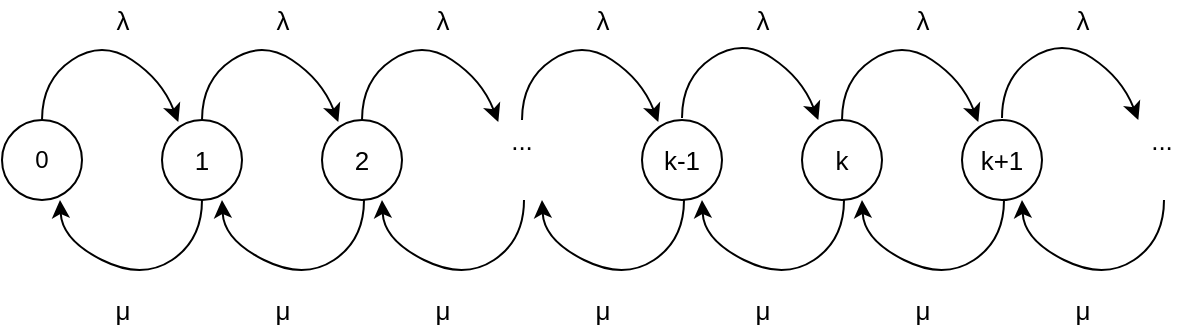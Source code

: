 <mxfile version="14.6.6" type="device"><diagram id="33ah4fqEWdGdj1tx7nHn" name="Page-1"><mxGraphModel dx="981" dy="526" grid="1" gridSize="10" guides="1" tooltips="1" connect="1" arrows="1" fold="1" page="1" pageScale="1" pageWidth="850" pageHeight="1100" math="0" shadow="0"><root><mxCell id="0"/><mxCell id="1" parent="0"/><mxCell id="s1Z2f1F5Y_M-StE-HytZ-2" value="0" style="ellipse;whiteSpace=wrap;html=1;aspect=fixed;" parent="1" vertex="1"><mxGeometry x="120" y="320" width="40" height="40" as="geometry"/></mxCell><mxCell id="s1Z2f1F5Y_M-StE-HytZ-3" value="1" style="ellipse;whiteSpace=wrap;html=1;aspect=fixed;fontSize=13;" parent="1" vertex="1"><mxGeometry x="200" y="320" width="40" height="40" as="geometry"/></mxCell><mxCell id="s1Z2f1F5Y_M-StE-HytZ-5" value="2" style="ellipse;whiteSpace=wrap;html=1;aspect=fixed;fontSize=13;" parent="1" vertex="1"><mxGeometry x="280" y="320" width="40" height="40" as="geometry"/></mxCell><mxCell id="s1Z2f1F5Y_M-StE-HytZ-6" value="k-1" style="ellipse;whiteSpace=wrap;html=1;aspect=fixed;fontSize=13;" parent="1" vertex="1"><mxGeometry x="440" y="320" width="40" height="40" as="geometry"/></mxCell><mxCell id="s1Z2f1F5Y_M-StE-HytZ-7" value="k" style="ellipse;whiteSpace=wrap;html=1;aspect=fixed;fontSize=13;" parent="1" vertex="1"><mxGeometry x="520" y="320" width="40" height="40" as="geometry"/></mxCell><mxCell id="s1Z2f1F5Y_M-StE-HytZ-8" value="k+1" style="ellipse;whiteSpace=wrap;html=1;aspect=fixed;fontSize=13;" parent="1" vertex="1"><mxGeometry x="600" y="320" width="40" height="40" as="geometry"/></mxCell><mxCell id="s1Z2f1F5Y_M-StE-HytZ-9" value="&lt;font style=&quot;font-size: 13px;&quot;&gt;...&lt;/font&gt;" style="text;html=1;strokeColor=none;fillColor=none;align=center;verticalAlign=middle;whiteSpace=wrap;rounded=0;fontSize=13;" parent="1" vertex="1"><mxGeometry x="360" y="320" width="40" height="20" as="geometry"/></mxCell><mxCell id="s1Z2f1F5Y_M-StE-HytZ-16" value="" style="curved=1;endArrow=classic;html=1;entryX=0.204;entryY=0.025;entryDx=0;entryDy=0;entryPerimeter=0;exitX=0.5;exitY=0;exitDx=0;exitDy=0;" parent="1" source="s1Z2f1F5Y_M-StE-HytZ-2" target="s1Z2f1F5Y_M-StE-HytZ-3" edge="1"><mxGeometry width="50" height="50" relative="1" as="geometry"><mxPoint x="160" y="310" as="sourcePoint"/><mxPoint x="200" y="309.429" as="targetPoint"/><Array as="points"><mxPoint x="140" y="300"/><mxPoint x="170" y="280"/><mxPoint x="200" y="300"/></Array></mxGeometry></mxCell><mxCell id="s1Z2f1F5Y_M-StE-HytZ-22" value="" style="curved=1;endArrow=classic;html=1;entryX=0.725;entryY=1;entryDx=0;entryDy=0;entryPerimeter=0;" parent="1" target="s1Z2f1F5Y_M-StE-HytZ-2" edge="1"><mxGeometry width="50" height="50" relative="1" as="geometry"><mxPoint x="220" y="360" as="sourcePoint"/><mxPoint x="140" y="360" as="targetPoint"/><Array as="points"><mxPoint x="220" y="380"/><mxPoint x="190" y="400"/><mxPoint x="150" y="380"/></Array></mxGeometry></mxCell><mxCell id="s1Z2f1F5Y_M-StE-HytZ-31" value="&lt;font style=&quot;font-size: 13px;&quot;&gt;...&lt;/font&gt;" style="text;html=1;strokeColor=none;fillColor=none;align=center;verticalAlign=middle;whiteSpace=wrap;rounded=0;fontSize=13;" parent="1" vertex="1"><mxGeometry x="680" y="320" width="40" height="20" as="geometry"/></mxCell><mxCell id="s1Z2f1F5Y_M-StE-HytZ-32" value="λ" style="text;html=1;align=center;verticalAlign=middle;resizable=0;points=[];autosize=1;strokeColor=none;fontSize=13;" parent="1" vertex="1"><mxGeometry x="170" y="260" width="20" height="20" as="geometry"/></mxCell><mxCell id="s1Z2f1F5Y_M-StE-HytZ-48" value="μ&lt;span style=&quot;font-size: 10.833px&quot;&gt;&lt;br&gt;&lt;/span&gt;" style="text;html=1;align=center;verticalAlign=middle;resizable=0;points=[];autosize=1;strokeColor=none;fontSize=13;" parent="1" vertex="1"><mxGeometry x="490" y="405" width="20" height="20" as="geometry"/></mxCell><mxCell id="chaPaMQRffK3SnoaG9Hw-1" value="λ" style="text;html=1;align=center;verticalAlign=middle;resizable=0;points=[];autosize=1;strokeColor=none;fontSize=13;" parent="1" vertex="1"><mxGeometry x="250" y="260" width="20" height="20" as="geometry"/></mxCell><mxCell id="chaPaMQRffK3SnoaG9Hw-2" value="λ" style="text;html=1;align=center;verticalAlign=middle;resizable=0;points=[];autosize=1;strokeColor=none;fontSize=13;" parent="1" vertex="1"><mxGeometry x="330" y="260" width="20" height="20" as="geometry"/></mxCell><mxCell id="chaPaMQRffK3SnoaG9Hw-3" value="λ" style="text;html=1;align=center;verticalAlign=middle;resizable=0;points=[];autosize=1;strokeColor=none;fontSize=13;" parent="1" vertex="1"><mxGeometry x="410" y="260" width="20" height="20" as="geometry"/></mxCell><mxCell id="chaPaMQRffK3SnoaG9Hw-4" value="λ" style="text;html=1;align=center;verticalAlign=middle;resizable=0;points=[];autosize=1;strokeColor=none;fontSize=13;" parent="1" vertex="1"><mxGeometry x="490" y="260" width="20" height="20" as="geometry"/></mxCell><mxCell id="chaPaMQRffK3SnoaG9Hw-7" value="λ" style="text;html=1;align=center;verticalAlign=middle;resizable=0;points=[];autosize=1;strokeColor=none;fontSize=13;" parent="1" vertex="1"><mxGeometry x="570" y="260" width="20" height="20" as="geometry"/></mxCell><mxCell id="chaPaMQRffK3SnoaG9Hw-8" value="λ" style="text;html=1;align=center;verticalAlign=middle;resizable=0;points=[];autosize=1;strokeColor=none;fontSize=13;" parent="1" vertex="1"><mxGeometry x="650" y="260" width="20" height="20" as="geometry"/></mxCell><mxCell id="chaPaMQRffK3SnoaG9Hw-9" value="μ&lt;span style=&quot;font-size: 10.833px&quot;&gt;&lt;br&gt;&lt;/span&gt;" style="text;html=1;align=center;verticalAlign=middle;resizable=0;points=[];autosize=1;strokeColor=none;fontSize=13;" parent="1" vertex="1"><mxGeometry x="250" y="405" width="20" height="20" as="geometry"/></mxCell><mxCell id="chaPaMQRffK3SnoaG9Hw-10" value="μ&lt;span style=&quot;font-size: 10.833px&quot;&gt;&lt;br&gt;&lt;/span&gt;" style="text;html=1;align=center;verticalAlign=middle;resizable=0;points=[];autosize=1;strokeColor=none;fontSize=13;" parent="1" vertex="1"><mxGeometry x="330" y="405" width="20" height="20" as="geometry"/></mxCell><mxCell id="chaPaMQRffK3SnoaG9Hw-11" value="μ&lt;span style=&quot;font-size: 10.833px&quot;&gt;&lt;br&gt;&lt;/span&gt;" style="text;html=1;align=center;verticalAlign=middle;resizable=0;points=[];autosize=1;strokeColor=none;fontSize=13;" parent="1" vertex="1"><mxGeometry x="170" y="405" width="20" height="20" as="geometry"/></mxCell><mxCell id="chaPaMQRffK3SnoaG9Hw-12" value="μ&lt;span style=&quot;font-size: 10.833px&quot;&gt;&lt;br&gt;&lt;/span&gt;" style="text;html=1;align=center;verticalAlign=middle;resizable=0;points=[];autosize=1;strokeColor=none;fontSize=13;" parent="1" vertex="1"><mxGeometry x="570" y="405" width="20" height="20" as="geometry"/></mxCell><mxCell id="chaPaMQRffK3SnoaG9Hw-13" value="μ&lt;span style=&quot;font-size: 10.833px&quot;&gt;&lt;br&gt;&lt;/span&gt;" style="text;html=1;align=center;verticalAlign=middle;resizable=0;points=[];autosize=1;strokeColor=none;fontSize=13;" parent="1" vertex="1"><mxGeometry x="410" y="405" width="20" height="20" as="geometry"/></mxCell><mxCell id="chaPaMQRffK3SnoaG9Hw-14" value="μ&lt;span style=&quot;font-size: 10.833px&quot;&gt;&lt;br&gt;&lt;/span&gt;" style="text;html=1;align=center;verticalAlign=middle;resizable=0;points=[];autosize=1;strokeColor=none;fontSize=13;" parent="1" vertex="1"><mxGeometry x="650" y="405" width="20" height="20" as="geometry"/></mxCell><mxCell id="6oqTMHOAYmC5fv33GBbd-1" value="" style="curved=1;endArrow=classic;html=1;entryX=0.204;entryY=0.025;entryDx=0;entryDy=0;entryPerimeter=0;exitX=0.5;exitY=0;exitDx=0;exitDy=0;" parent="1" edge="1"><mxGeometry width="50" height="50" relative="1" as="geometry"><mxPoint x="220" y="320" as="sourcePoint"/><mxPoint x="288.16" y="321.0" as="targetPoint"/><Array as="points"><mxPoint x="220" y="300"/><mxPoint x="250" y="280"/><mxPoint x="280.0" y="300"/></Array></mxGeometry></mxCell><mxCell id="6oqTMHOAYmC5fv33GBbd-2" value="" style="curved=1;endArrow=classic;html=1;entryX=0.204;entryY=0.025;entryDx=0;entryDy=0;entryPerimeter=0;exitX=0.5;exitY=0;exitDx=0;exitDy=0;" parent="1" edge="1"><mxGeometry width="50" height="50" relative="1" as="geometry"><mxPoint x="300.0" y="320" as="sourcePoint"/><mxPoint x="368.16" y="321.0" as="targetPoint"/><Array as="points"><mxPoint x="300.0" y="300"/><mxPoint x="330.0" y="280"/><mxPoint x="360.0" y="300"/></Array></mxGeometry></mxCell><mxCell id="6oqTMHOAYmC5fv33GBbd-3" value="" style="curved=1;endArrow=classic;html=1;entryX=0.204;entryY=0.025;entryDx=0;entryDy=0;entryPerimeter=0;exitX=0.5;exitY=0;exitDx=0;exitDy=0;" parent="1" edge="1"><mxGeometry width="50" height="50" relative="1" as="geometry"><mxPoint x="380.0" y="320" as="sourcePoint"/><mxPoint x="448.16" y="321.0" as="targetPoint"/><Array as="points"><mxPoint x="380.0" y="300"/><mxPoint x="410.0" y="280"/><mxPoint x="440.0" y="300"/></Array></mxGeometry></mxCell><mxCell id="6oqTMHOAYmC5fv33GBbd-4" value="" style="curved=1;endArrow=classic;html=1;entryX=0.204;entryY=0.025;entryDx=0;entryDy=0;entryPerimeter=0;exitX=0.5;exitY=0;exitDx=0;exitDy=0;" parent="1" edge="1"><mxGeometry width="50" height="50" relative="1" as="geometry"><mxPoint x="460" y="319" as="sourcePoint"/><mxPoint x="528.16" y="320.0" as="targetPoint"/><Array as="points"><mxPoint x="460" y="299"/><mxPoint x="490" y="279"/><mxPoint x="520.0" y="299"/></Array></mxGeometry></mxCell><mxCell id="6oqTMHOAYmC5fv33GBbd-5" value="" style="curved=1;endArrow=classic;html=1;entryX=0.204;entryY=0.025;entryDx=0;entryDy=0;entryPerimeter=0;exitX=0.5;exitY=0;exitDx=0;exitDy=0;" parent="1" edge="1"><mxGeometry width="50" height="50" relative="1" as="geometry"><mxPoint x="540" y="320" as="sourcePoint"/><mxPoint x="608.16" y="321.0" as="targetPoint"/><Array as="points"><mxPoint x="540" y="300"/><mxPoint x="570" y="280"/><mxPoint x="600" y="300"/></Array></mxGeometry></mxCell><mxCell id="6oqTMHOAYmC5fv33GBbd-6" value="" style="curved=1;endArrow=classic;html=1;entryX=0.204;entryY=0.025;entryDx=0;entryDy=0;entryPerimeter=0;exitX=0.5;exitY=0;exitDx=0;exitDy=0;" parent="1" edge="1"><mxGeometry width="50" height="50" relative="1" as="geometry"><mxPoint x="620.0" y="319" as="sourcePoint"/><mxPoint x="688.16" y="320.0" as="targetPoint"/><Array as="points"><mxPoint x="620.0" y="299"/><mxPoint x="650.0" y="279"/><mxPoint x="680.0" y="299"/></Array></mxGeometry></mxCell><mxCell id="6oqTMHOAYmC5fv33GBbd-7" value="" style="curved=1;endArrow=classic;html=1;entryX=0.725;entryY=1;entryDx=0;entryDy=0;entryPerimeter=0;" parent="1" edge="1"><mxGeometry width="50" height="50" relative="1" as="geometry"><mxPoint x="301" y="360" as="sourcePoint"/><mxPoint x="230" y="360" as="targetPoint"/><Array as="points"><mxPoint x="301" y="380"/><mxPoint x="271" y="400"/><mxPoint x="231" y="380"/></Array></mxGeometry></mxCell><mxCell id="6oqTMHOAYmC5fv33GBbd-8" value="" style="curved=1;endArrow=classic;html=1;entryX=0.725;entryY=1;entryDx=0;entryDy=0;entryPerimeter=0;" parent="1" edge="1"><mxGeometry width="50" height="50" relative="1" as="geometry"><mxPoint x="381" y="360" as="sourcePoint"/><mxPoint x="310" y="360" as="targetPoint"/><Array as="points"><mxPoint x="381" y="380"/><mxPoint x="351" y="400"/><mxPoint x="311" y="380"/></Array></mxGeometry></mxCell><mxCell id="6oqTMHOAYmC5fv33GBbd-9" value="" style="curved=1;endArrow=classic;html=1;entryX=0.725;entryY=1;entryDx=0;entryDy=0;entryPerimeter=0;" parent="1" edge="1"><mxGeometry width="50" height="50" relative="1" as="geometry"><mxPoint x="461" y="360" as="sourcePoint"/><mxPoint x="390" y="360" as="targetPoint"/><Array as="points"><mxPoint x="461" y="380"/><mxPoint x="431" y="400"/><mxPoint x="391" y="380"/></Array></mxGeometry></mxCell><mxCell id="6oqTMHOAYmC5fv33GBbd-10" value="" style="curved=1;endArrow=classic;html=1;entryX=0.725;entryY=1;entryDx=0;entryDy=0;entryPerimeter=0;" parent="1" edge="1"><mxGeometry width="50" height="50" relative="1" as="geometry"><mxPoint x="541" y="360" as="sourcePoint"/><mxPoint x="470" y="360" as="targetPoint"/><Array as="points"><mxPoint x="541" y="380"/><mxPoint x="511" y="400"/><mxPoint x="471" y="380"/></Array></mxGeometry></mxCell><mxCell id="6oqTMHOAYmC5fv33GBbd-11" value="" style="curved=1;endArrow=classic;html=1;entryX=0.725;entryY=1;entryDx=0;entryDy=0;entryPerimeter=0;" parent="1" edge="1"><mxGeometry width="50" height="50" relative="1" as="geometry"><mxPoint x="621" y="360" as="sourcePoint"/><mxPoint x="550" y="360" as="targetPoint"/><Array as="points"><mxPoint x="621" y="380"/><mxPoint x="591" y="400"/><mxPoint x="551" y="380"/></Array></mxGeometry></mxCell><mxCell id="6oqTMHOAYmC5fv33GBbd-12" value="" style="curved=1;endArrow=classic;html=1;entryX=0.725;entryY=1;entryDx=0;entryDy=0;entryPerimeter=0;" parent="1" edge="1"><mxGeometry width="50" height="50" relative="1" as="geometry"><mxPoint x="701" y="360" as="sourcePoint"/><mxPoint x="630" y="360" as="targetPoint"/><Array as="points"><mxPoint x="701" y="380"/><mxPoint x="671" y="400"/><mxPoint x="631" y="380"/></Array></mxGeometry></mxCell></root></mxGraphModel></diagram></mxfile>